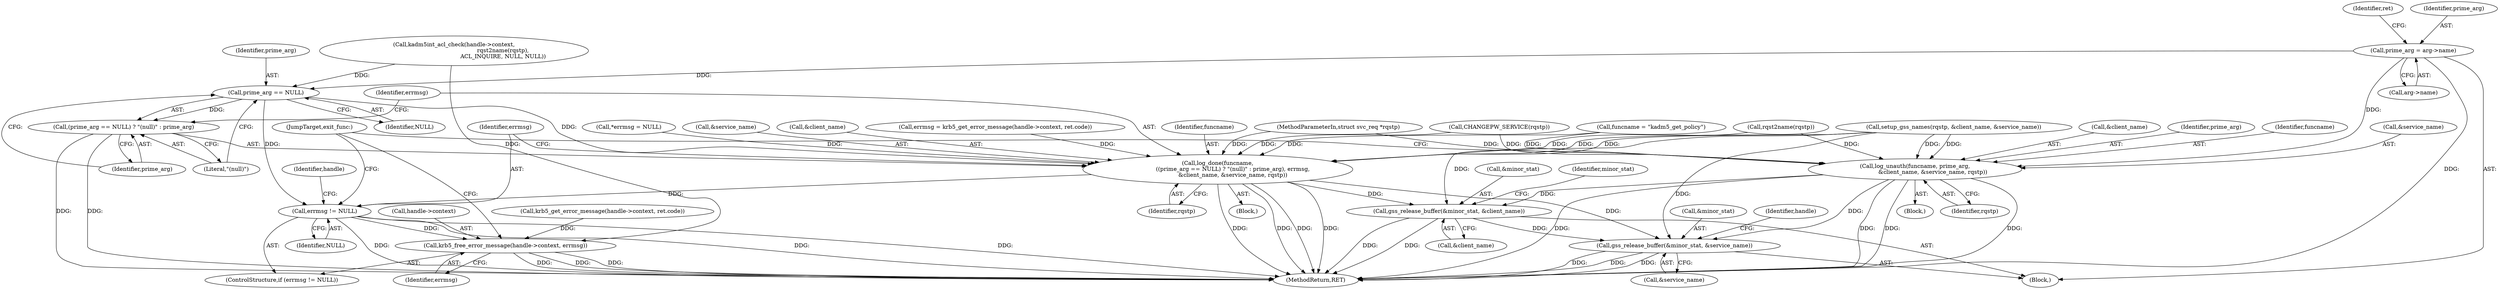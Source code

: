 digraph "0_krb5_83ed75feba32e46f736fcce0d96a0445f29b96c2_8@pointer" {
"1000176" [label="(Call,prime_arg = arg->name)"];
"1000314" [label="(Call,prime_arg == NULL)"];
"1000311" [label="(Call,log_done(funcname,\n                 ((prime_arg == NULL) ? \"(null)\" : prime_arg), errmsg,\n                 &client_name, &service_name, rqstp))"];
"1000326" [label="(Call,errmsg != NULL)"];
"1000329" [label="(Call,krb5_free_error_message(handle->context, errmsg))"];
"1000345" [label="(Call,gss_release_buffer(&minor_stat, &client_name))"];
"1000350" [label="(Call,gss_release_buffer(&minor_stat, &service_name))"];
"1000313" [label="(Call,(prime_arg == NULL) ? \"(null)\" : prime_arg)"];
"1000336" [label="(Call,log_unauth(funcname, prime_arg,\n                    &client_name, &service_name, rqstp))"];
"1000341" [label="(Call,&service_name)"];
"1000312" [label="(Identifier,funcname)"];
"1000183" [label="(Identifier,ret)"];
"1000339" [label="(Call,&client_name)"];
"1000329" [label="(Call,krb5_free_error_message(handle->context, errmsg))"];
"1000335" [label="(Block,)"];
"1000120" [label="(Call,*errmsg = NULL)"];
"1000352" [label="(Identifier,minor_stat)"];
"1000103" [label="(Block,)"];
"1000176" [label="(Call,prime_arg = arg->name)"];
"1000327" [label="(Identifier,errmsg)"];
"1000344" [label="(JumpTarget,exit_func:)"];
"1000178" [label="(Call,arg->name)"];
"1000348" [label="(Call,&client_name)"];
"1000351" [label="(Call,&minor_stat)"];
"1000191" [label="(Call,kadm5int_acl_check(handle->context,\n                                                       rqst2name(rqstp),\n                                                       ACL_INQUIRE, NULL, NULL))"];
"1000313" [label="(Call,(prime_arg == NULL) ? \"(null)\" : prime_arg)"];
"1000328" [label="(Identifier,NULL)"];
"1000331" [label="(Identifier,handle)"];
"1000318" [label="(Identifier,prime_arg)"];
"1000157" [label="(Call,funcname = \"kadm5_get_policy\")"];
"1000316" [label="(Identifier,NULL)"];
"1000319" [label="(Identifier,errmsg)"];
"1000314" [label="(Call,prime_arg == NULL)"];
"1000324" [label="(Identifier,rqstp)"];
"1000356" [label="(Identifier,handle)"];
"1000162" [label="(Call,setup_gss_names(rqstp, &client_name, &service_name))"];
"1000325" [label="(ControlStructure,if (errmsg != NULL))"];
"1000102" [label="(MethodParameterIn,struct svc_req *rqstp)"];
"1000353" [label="(Call,&service_name)"];
"1000322" [label="(Call,&service_name)"];
"1000189" [label="(Call,CHANGEPW_SERVICE(rqstp))"];
"1000360" [label="(MethodReturn,RET)"];
"1000315" [label="(Identifier,prime_arg)"];
"1000282" [label="(Block,)"];
"1000338" [label="(Identifier,prime_arg)"];
"1000337" [label="(Identifier,funcname)"];
"1000336" [label="(Call,log_unauth(funcname, prime_arg,\n                    &client_name, &service_name, rqstp))"];
"1000195" [label="(Call,rqst2name(rqstp))"];
"1000346" [label="(Call,&minor_stat)"];
"1000177" [label="(Identifier,prime_arg)"];
"1000345" [label="(Call,gss_release_buffer(&minor_stat, &client_name))"];
"1000350" [label="(Call,gss_release_buffer(&minor_stat, &service_name))"];
"1000333" [label="(Identifier,errmsg)"];
"1000304" [label="(Call,krb5_get_error_message(handle->context, ret.code))"];
"1000320" [label="(Call,&client_name)"];
"1000317" [label="(Literal,\"(null)\")"];
"1000302" [label="(Call,errmsg = krb5_get_error_message(handle->context, ret.code))"];
"1000330" [label="(Call,handle->context)"];
"1000311" [label="(Call,log_done(funcname,\n                 ((prime_arg == NULL) ? \"(null)\" : prime_arg), errmsg,\n                 &client_name, &service_name, rqstp))"];
"1000326" [label="(Call,errmsg != NULL)"];
"1000343" [label="(Identifier,rqstp)"];
"1000176" -> "1000103"  [label="AST: "];
"1000176" -> "1000178"  [label="CFG: "];
"1000177" -> "1000176"  [label="AST: "];
"1000178" -> "1000176"  [label="AST: "];
"1000183" -> "1000176"  [label="CFG: "];
"1000176" -> "1000360"  [label="DDG: "];
"1000176" -> "1000314"  [label="DDG: "];
"1000176" -> "1000336"  [label="DDG: "];
"1000314" -> "1000313"  [label="AST: "];
"1000314" -> "1000316"  [label="CFG: "];
"1000315" -> "1000314"  [label="AST: "];
"1000316" -> "1000314"  [label="AST: "];
"1000317" -> "1000314"  [label="CFG: "];
"1000318" -> "1000314"  [label="CFG: "];
"1000314" -> "1000311"  [label="DDG: "];
"1000191" -> "1000314"  [label="DDG: "];
"1000314" -> "1000313"  [label="DDG: "];
"1000314" -> "1000326"  [label="DDG: "];
"1000311" -> "1000282"  [label="AST: "];
"1000311" -> "1000324"  [label="CFG: "];
"1000312" -> "1000311"  [label="AST: "];
"1000313" -> "1000311"  [label="AST: "];
"1000319" -> "1000311"  [label="AST: "];
"1000320" -> "1000311"  [label="AST: "];
"1000322" -> "1000311"  [label="AST: "];
"1000324" -> "1000311"  [label="AST: "];
"1000327" -> "1000311"  [label="CFG: "];
"1000311" -> "1000360"  [label="DDG: "];
"1000311" -> "1000360"  [label="DDG: "];
"1000311" -> "1000360"  [label="DDG: "];
"1000311" -> "1000360"  [label="DDG: "];
"1000157" -> "1000311"  [label="DDG: "];
"1000302" -> "1000311"  [label="DDG: "];
"1000120" -> "1000311"  [label="DDG: "];
"1000162" -> "1000311"  [label="DDG: "];
"1000162" -> "1000311"  [label="DDG: "];
"1000189" -> "1000311"  [label="DDG: "];
"1000195" -> "1000311"  [label="DDG: "];
"1000102" -> "1000311"  [label="DDG: "];
"1000311" -> "1000326"  [label="DDG: "];
"1000311" -> "1000345"  [label="DDG: "];
"1000311" -> "1000350"  [label="DDG: "];
"1000326" -> "1000325"  [label="AST: "];
"1000326" -> "1000328"  [label="CFG: "];
"1000327" -> "1000326"  [label="AST: "];
"1000328" -> "1000326"  [label="AST: "];
"1000331" -> "1000326"  [label="CFG: "];
"1000344" -> "1000326"  [label="CFG: "];
"1000326" -> "1000360"  [label="DDG: "];
"1000326" -> "1000360"  [label="DDG: "];
"1000326" -> "1000360"  [label="DDG: "];
"1000326" -> "1000329"  [label="DDG: "];
"1000329" -> "1000325"  [label="AST: "];
"1000329" -> "1000333"  [label="CFG: "];
"1000330" -> "1000329"  [label="AST: "];
"1000333" -> "1000329"  [label="AST: "];
"1000344" -> "1000329"  [label="CFG: "];
"1000329" -> "1000360"  [label="DDG: "];
"1000329" -> "1000360"  [label="DDG: "];
"1000329" -> "1000360"  [label="DDG: "];
"1000304" -> "1000329"  [label="DDG: "];
"1000191" -> "1000329"  [label="DDG: "];
"1000345" -> "1000103"  [label="AST: "];
"1000345" -> "1000348"  [label="CFG: "];
"1000346" -> "1000345"  [label="AST: "];
"1000348" -> "1000345"  [label="AST: "];
"1000352" -> "1000345"  [label="CFG: "];
"1000345" -> "1000360"  [label="DDG: "];
"1000345" -> "1000360"  [label="DDG: "];
"1000162" -> "1000345"  [label="DDG: "];
"1000336" -> "1000345"  [label="DDG: "];
"1000345" -> "1000350"  [label="DDG: "];
"1000350" -> "1000103"  [label="AST: "];
"1000350" -> "1000353"  [label="CFG: "];
"1000351" -> "1000350"  [label="AST: "];
"1000353" -> "1000350"  [label="AST: "];
"1000356" -> "1000350"  [label="CFG: "];
"1000350" -> "1000360"  [label="DDG: "];
"1000350" -> "1000360"  [label="DDG: "];
"1000350" -> "1000360"  [label="DDG: "];
"1000162" -> "1000350"  [label="DDG: "];
"1000336" -> "1000350"  [label="DDG: "];
"1000313" -> "1000317"  [label="CFG: "];
"1000313" -> "1000318"  [label="CFG: "];
"1000317" -> "1000313"  [label="AST: "];
"1000318" -> "1000313"  [label="AST: "];
"1000319" -> "1000313"  [label="CFG: "];
"1000313" -> "1000360"  [label="DDG: "];
"1000313" -> "1000360"  [label="DDG: "];
"1000336" -> "1000335"  [label="AST: "];
"1000336" -> "1000343"  [label="CFG: "];
"1000337" -> "1000336"  [label="AST: "];
"1000338" -> "1000336"  [label="AST: "];
"1000339" -> "1000336"  [label="AST: "];
"1000341" -> "1000336"  [label="AST: "];
"1000343" -> "1000336"  [label="AST: "];
"1000344" -> "1000336"  [label="CFG: "];
"1000336" -> "1000360"  [label="DDG: "];
"1000336" -> "1000360"  [label="DDG: "];
"1000336" -> "1000360"  [label="DDG: "];
"1000336" -> "1000360"  [label="DDG: "];
"1000157" -> "1000336"  [label="DDG: "];
"1000162" -> "1000336"  [label="DDG: "];
"1000162" -> "1000336"  [label="DDG: "];
"1000189" -> "1000336"  [label="DDG: "];
"1000195" -> "1000336"  [label="DDG: "];
"1000102" -> "1000336"  [label="DDG: "];
}
